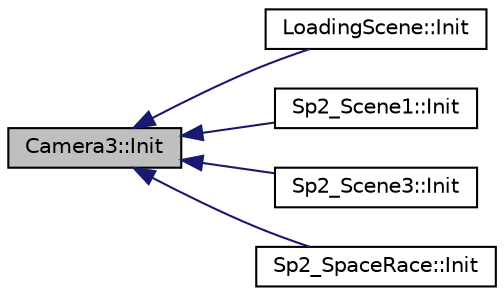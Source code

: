 digraph "Camera3::Init"
{
  bgcolor="transparent";
  edge [fontname="Helvetica",fontsize="10",labelfontname="Helvetica",labelfontsize="10"];
  node [fontname="Helvetica",fontsize="10",shape=record];
  rankdir="LR";
  Node1 [label="Camera3::Init",height=0.2,width=0.4,color="black", fillcolor="grey75", style="filled", fontcolor="black"];
  Node1 -> Node2 [dir="back",color="midnightblue",fontsize="10",style="solid",fontname="Helvetica"];
  Node2 [label="LoadingScene::Init",height=0.2,width=0.4,color="black",URL="$classLoadingScene.html#ab58112cfff35f696e5479b5eaf74cbb3"];
  Node1 -> Node3 [dir="back",color="midnightblue",fontsize="10",style="solid",fontname="Helvetica"];
  Node3 [label="Sp2_Scene1::Init",height=0.2,width=0.4,color="black",URL="$classSp2__Scene1.html#a4704d16ad01dec2a8405dd55800dd84b"];
  Node1 -> Node4 [dir="back",color="midnightblue",fontsize="10",style="solid",fontname="Helvetica"];
  Node4 [label="Sp2_Scene3::Init",height=0.2,width=0.4,color="black",URL="$classSp2__Scene3.html#a8f774405ee31eaf42274079a2d0a03ee",tooltip="Init scene with game objects, light and camera positions, properties like light power. Loads OBJ and texture into scene. "];
  Node1 -> Node5 [dir="back",color="midnightblue",fontsize="10",style="solid",fontname="Helvetica"];
  Node5 [label="Sp2_SpaceRace::Init",height=0.2,width=0.4,color="black",URL="$classSp2__SpaceRace.html#a1837e0004994f2e9f885828b7788da27"];
}
